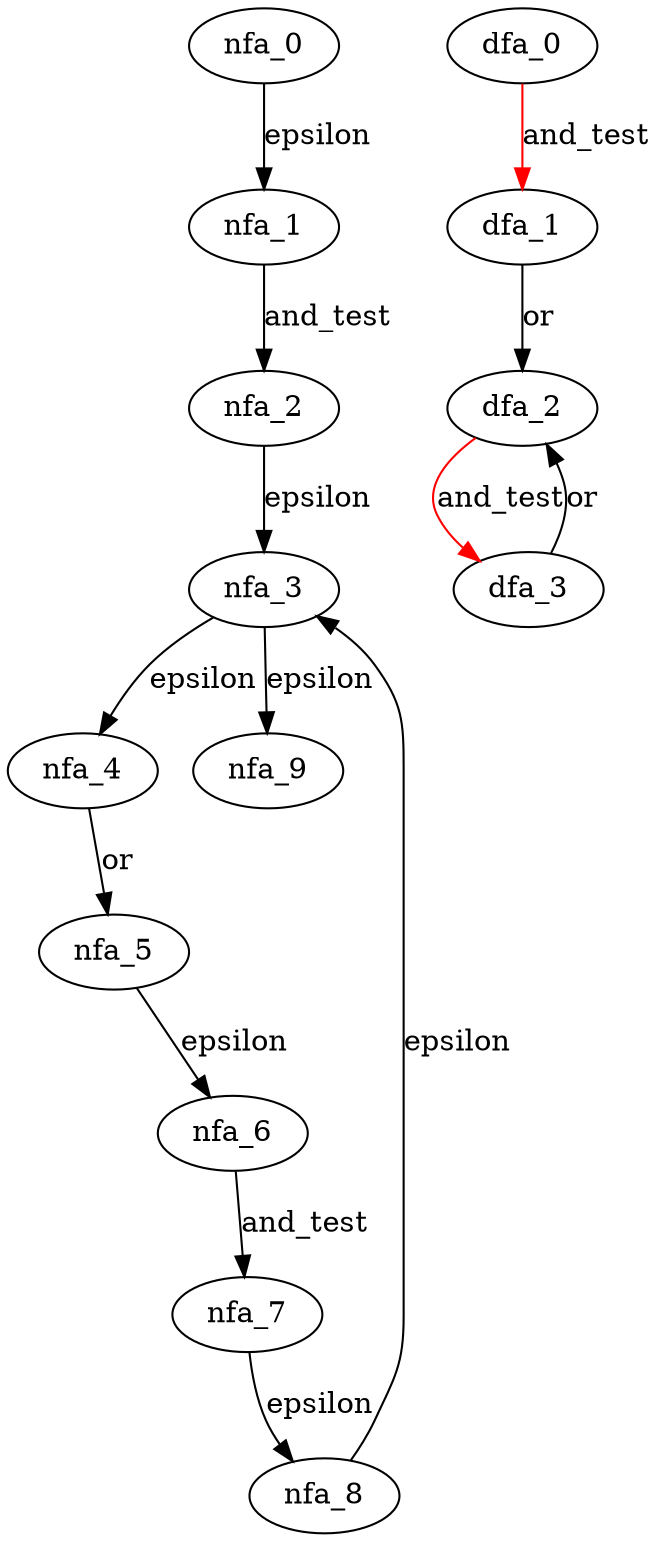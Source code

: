 digraph or_test {
 subgraph or_test_nfa {
  nfa_0->nfa_1[label=epsilon]
  nfa_1->nfa_2[label=and_test]
  nfa_2->nfa_3[label=epsilon]
  nfa_3->nfa_4[label=epsilon]
  nfa_4->nfa_5[label="or"]
  nfa_5->nfa_6[label=epsilon]
  nfa_6->nfa_7[label=and_test]
  nfa_7->nfa_8[label=epsilon]
  nfa_8->nfa_3[label=epsilon]
  nfa_3->nfa_9[label=epsilon]
  }
 subgraph or_test_dfa {
  dfa_0->dfa_1[label=and_test,color=red]
  dfa_1->dfa_2[label="or"]
  dfa_2->dfa_3[label=and_test,color=red]
  dfa_3->dfa_2[label="or"]
  }
}
